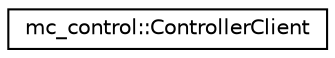 digraph "Graphical Class Hierarchy"
{
 // INTERACTIVE_SVG=YES
  edge [fontname="Helvetica",fontsize="10",labelfontname="Helvetica",labelfontsize="10"];
  node [fontname="Helvetica",fontsize="10",shape=record];
  rankdir="LR";
  Node0 [label="mc_control::ControllerClient",height=0.2,width=0.4,color="black", fillcolor="white", style="filled",URL="$structmc__control_1_1ControllerClient.html"];
}
